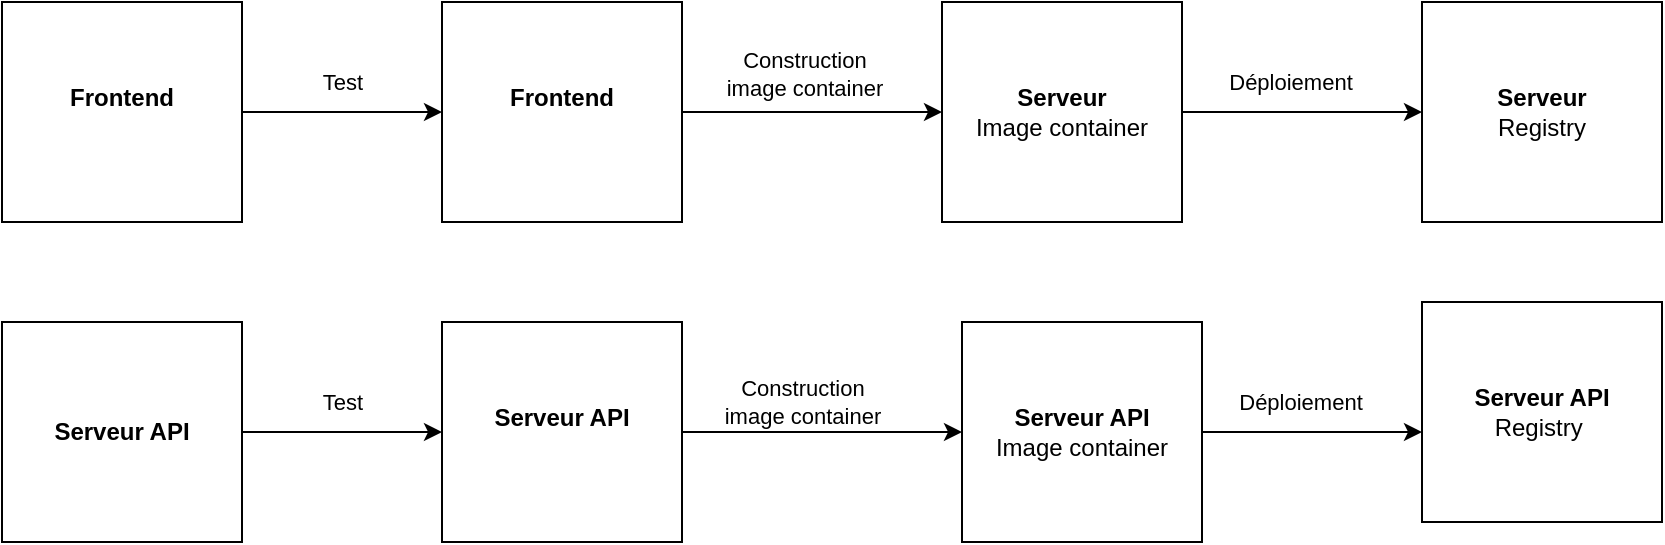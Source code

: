 <mxfile>
    <diagram id="0mSmMj4EATtVLMBIq-Jw" name="Page-1">
        <mxGraphModel dx="1113" dy="857" grid="1" gridSize="10" guides="1" tooltips="1" connect="1" arrows="1" fold="1" page="1" pageScale="1" pageWidth="827" pageHeight="1169" math="0" shadow="0">
            <root>
                <mxCell id="0"/>
                <mxCell id="1" parent="0"/>
                <mxCell id="rsv5m47qW2A3e_6ivrRq-20" value="Test" style="edgeStyle=orthogonalEdgeStyle;rounded=0;orthogonalLoop=1;jettySize=auto;html=1;entryX=0;entryY=0.5;entryDx=0;entryDy=0;" parent="1" source="rsv5m47qW2A3e_6ivrRq-1" target="rsv5m47qW2A3e_6ivrRq-19" edge="1">
                    <mxGeometry y="15" relative="1" as="geometry">
                        <mxPoint as="offset"/>
                    </mxGeometry>
                </mxCell>
                <mxCell id="rsv5m47qW2A3e_6ivrRq-1" value="&lt;div&gt;&lt;b&gt;Frontend&lt;/b&gt;&lt;/div&gt;&lt;div&gt;&lt;br&gt;&lt;/div&gt;" style="rounded=0;whiteSpace=wrap;html=1;" parent="1" vertex="1">
                    <mxGeometry x="40" y="60" width="120" height="110" as="geometry"/>
                </mxCell>
                <mxCell id="rsv5m47qW2A3e_6ivrRq-15" value="Test" style="edgeStyle=orthogonalEdgeStyle;rounded=0;orthogonalLoop=1;jettySize=auto;html=1;entryX=0;entryY=0.5;entryDx=0;entryDy=0;" parent="1" source="rsv5m47qW2A3e_6ivrRq-3" target="rsv5m47qW2A3e_6ivrRq-26" edge="1">
                    <mxGeometry y="15" relative="1" as="geometry">
                        <mxPoint as="offset"/>
                    </mxGeometry>
                </mxCell>
                <mxCell id="rsv5m47qW2A3e_6ivrRq-3" value="&lt;div&gt;&lt;b&gt;Serveur API&lt;/b&gt;&lt;/div&gt;&lt;div&gt;&lt;b&gt;&lt;/b&gt;&lt;/div&gt;" style="rounded=0;whiteSpace=wrap;html=1;" parent="1" vertex="1">
                    <mxGeometry x="40" y="220" width="120" height="110" as="geometry"/>
                </mxCell>
                <mxCell id="rsv5m47qW2A3e_6ivrRq-12" style="edgeStyle=orthogonalEdgeStyle;rounded=0;orthogonalLoop=1;jettySize=auto;html=1;entryX=0;entryY=0.5;entryDx=0;entryDy=0;exitX=1;exitY=0.5;exitDx=0;exitDy=0;" parent="1" source="rsv5m47qW2A3e_6ivrRq-19" target="rsv5m47qW2A3e_6ivrRq-11" edge="1">
                    <mxGeometry relative="1" as="geometry">
                        <mxPoint x="580" y="115" as="sourcePoint"/>
                    </mxGeometry>
                </mxCell>
                <mxCell id="rsv5m47qW2A3e_6ivrRq-13" value="Construction &lt;br&gt;image container" style="edgeLabel;html=1;align=center;verticalAlign=middle;resizable=0;points=[];" parent="rsv5m47qW2A3e_6ivrRq-12" vertex="1" connectable="0">
                    <mxGeometry x="-0.14" y="-1" relative="1" as="geometry">
                        <mxPoint x="5" y="-20" as="offset"/>
                    </mxGeometry>
                </mxCell>
                <mxCell id="rsv5m47qW2A3e_6ivrRq-33" value="Déploiement" style="edgeStyle=orthogonalEdgeStyle;rounded=0;orthogonalLoop=1;jettySize=auto;html=1;entryX=0;entryY=0.5;entryDx=0;entryDy=0;" parent="1" source="rsv5m47qW2A3e_6ivrRq-11" target="rsv5m47qW2A3e_6ivrRq-25" edge="1">
                    <mxGeometry x="-0.111" y="15" relative="1" as="geometry">
                        <mxPoint as="offset"/>
                    </mxGeometry>
                </mxCell>
                <mxCell id="rsv5m47qW2A3e_6ivrRq-11" value="&lt;div&gt;&lt;b&gt;Serveur&lt;/b&gt;&lt;/div&gt;&lt;div&gt;Image container&lt;br&gt;&lt;b&gt;&lt;/b&gt;&lt;/div&gt;" style="rounded=0;whiteSpace=wrap;html=1;" parent="1" vertex="1">
                    <mxGeometry x="510" y="60" width="120" height="110" as="geometry"/>
                </mxCell>
                <mxCell id="rsv5m47qW2A3e_6ivrRq-23" value="Déploiement" style="edgeStyle=orthogonalEdgeStyle;rounded=0;orthogonalLoop=1;jettySize=auto;html=1;" parent="1" source="rsv5m47qW2A3e_6ivrRq-14" target="rsv5m47qW2A3e_6ivrRq-22" edge="1">
                    <mxGeometry x="-0.111" y="15" relative="1" as="geometry">
                        <mxPoint as="offset"/>
                        <Array as="points">
                            <mxPoint x="720" y="275"/>
                            <mxPoint x="720" y="275"/>
                        </Array>
                    </mxGeometry>
                </mxCell>
                <mxCell id="rsv5m47qW2A3e_6ivrRq-14" value="&lt;div&gt;&lt;b&gt;Serveur API&lt;br&gt;&lt;/b&gt;&lt;/div&gt;&lt;div&gt;Image container&lt;br&gt;&lt;/div&gt;" style="rounded=0;whiteSpace=wrap;html=1;" parent="1" vertex="1">
                    <mxGeometry x="520" y="220" width="120" height="110" as="geometry"/>
                </mxCell>
                <mxCell id="rsv5m47qW2A3e_6ivrRq-19" value="&lt;div&gt;&lt;b&gt;Frontend&lt;/b&gt;&lt;/div&gt;&lt;div&gt;&lt;br&gt;&lt;/div&gt;" style="rounded=0;whiteSpace=wrap;html=1;" parent="1" vertex="1">
                    <mxGeometry x="260" y="60" width="120" height="110" as="geometry"/>
                </mxCell>
                <mxCell id="rsv5m47qW2A3e_6ivrRq-22" value="&lt;div&gt;&lt;b&gt;Serveur API&lt;br&gt;&lt;/b&gt;&lt;/div&gt;&lt;div&gt;Registry&amp;nbsp;&lt;br&gt;&lt;/div&gt;" style="rounded=0;whiteSpace=wrap;html=1;" parent="1" vertex="1">
                    <mxGeometry x="750" y="210" width="120" height="110" as="geometry"/>
                </mxCell>
                <mxCell id="rsv5m47qW2A3e_6ivrRq-25" value="&lt;div&gt;&lt;b&gt;Serveur&lt;/b&gt;&lt;/div&gt;&lt;div&gt;Registry&lt;/div&gt;" style="rounded=0;whiteSpace=wrap;html=1;" parent="1" vertex="1">
                    <mxGeometry x="750" y="60" width="120" height="110" as="geometry"/>
                </mxCell>
                <mxCell id="2" style="edgeStyle=none;html=1;entryX=0;entryY=0.5;entryDx=0;entryDy=0;" edge="1" parent="1" source="rsv5m47qW2A3e_6ivrRq-26" target="rsv5m47qW2A3e_6ivrRq-14">
                    <mxGeometry relative="1" as="geometry"/>
                </mxCell>
                <mxCell id="3" value="Construction&lt;br&gt;image container" style="edgeLabel;html=1;align=center;verticalAlign=middle;resizable=0;points=[];" vertex="1" connectable="0" parent="2">
                    <mxGeometry x="-0.22" y="2" relative="1" as="geometry">
                        <mxPoint x="5" y="-13" as="offset"/>
                    </mxGeometry>
                </mxCell>
                <mxCell id="rsv5m47qW2A3e_6ivrRq-26" value="&lt;div&gt;&lt;b&gt;Serveur API&lt;br&gt;&lt;/b&gt;&lt;/div&gt;&lt;div&gt;&lt;br&gt;&lt;/div&gt;&lt;div&gt;&lt;b&gt;&lt;/b&gt;&lt;/div&gt;" style="rounded=0;whiteSpace=wrap;html=1;" parent="1" vertex="1">
                    <mxGeometry x="260" y="220" width="120" height="110" as="geometry"/>
                </mxCell>
            </root>
        </mxGraphModel>
    </diagram>
</mxfile>